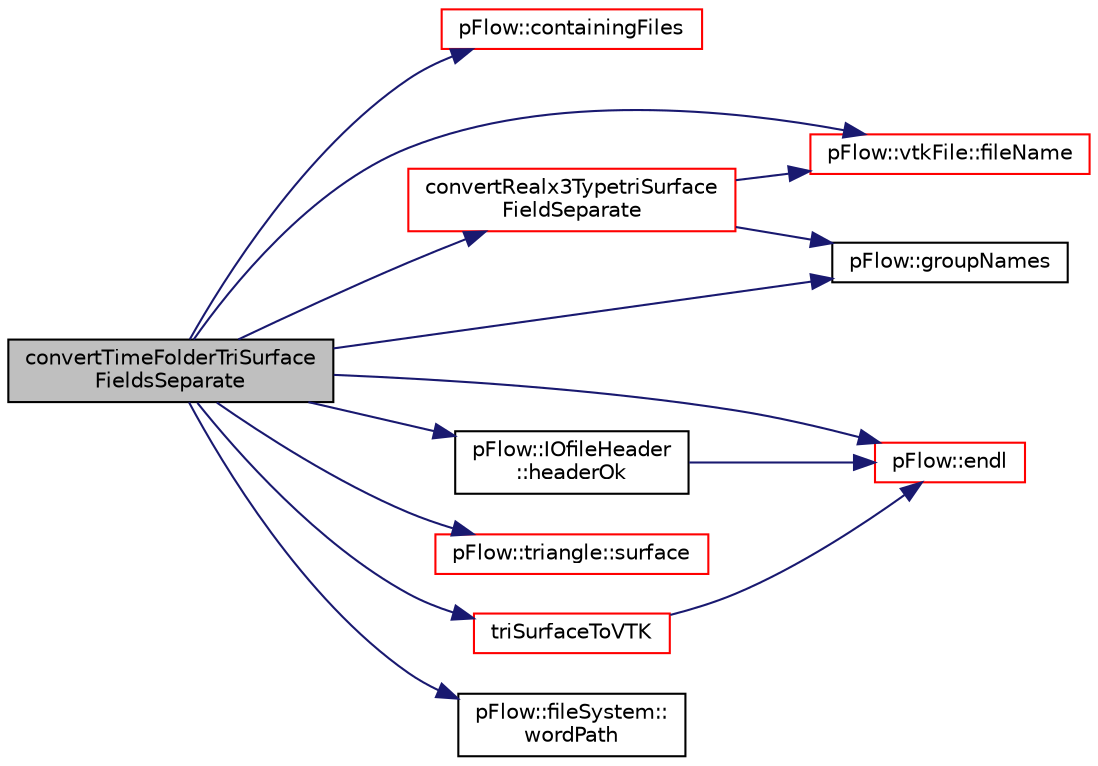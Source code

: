 digraph "convertTimeFolderTriSurfaceFieldsSeparate"
{
 // LATEX_PDF_SIZE
  edge [fontname="Helvetica",fontsize="10",labelfontname="Helvetica",labelfontsize="10"];
  node [fontname="Helvetica",fontsize="10",shape=record];
  rankdir="LR";
  Node1 [label="convertTimeFolderTriSurface\lFieldsSeparate",height=0.2,width=0.4,color="black", fillcolor="grey75", style="filled", fontcolor="black",tooltip=" "];
  Node1 -> Node2 [color="midnightblue",fontsize="10",style="solid",fontname="Helvetica"];
  Node2 [label="pFlow::containingFiles",height=0.2,width=0.4,color="red", fillcolor="white", style="filled",URL="$namespacepFlow.html#a79c4a81c7fb0a27aabdb1b4a73c750d8",tooltip="A list of file paths that exist in the path."];
  Node1 -> Node5 [color="midnightblue",fontsize="10",style="solid",fontname="Helvetica"];
  Node5 [label="convertRealx3TypetriSurface\lFieldSeparate",height=0.2,width=0.4,color="red", fillcolor="white", style="filled",URL="$namespacepFlow_1_1TSFtoVTK.html#aa08b4876e61fd5f78e6d8d6268ceb79a",tooltip=" "];
  Node5 -> Node13 [color="midnightblue",fontsize="10",style="solid",fontname="Helvetica"];
  Node13 [label="pFlow::vtkFile::fileName",height=0.2,width=0.4,color="red", fillcolor="white", style="filled",URL="$classpFlow_1_1vtkFile.html#aae8a01aeff2b37c5242e6cdc45a8852d",tooltip=" "];
  Node5 -> Node15 [color="midnightblue",fontsize="10",style="solid",fontname="Helvetica"];
  Node15 [label="pFlow::groupNames",height=0.2,width=0.4,color="black", fillcolor="white", style="filled",URL="$namespacepFlow.html#a12b4d93aa9730629403d73e84386bff5",tooltip="Group words and output bw.tw."];
  Node1 -> Node21 [color="midnightblue",fontsize="10",style="solid",fontname="Helvetica"];
  Node21 [label="pFlow::endl",height=0.2,width=0.4,color="red", fillcolor="white", style="filled",URL="$namespacepFlow.html#aba8f0c455a3fdb4b05ad33a25b13b189",tooltip="Add newline and flush stream."];
  Node1 -> Node13 [color="midnightblue",fontsize="10",style="solid",fontname="Helvetica"];
  Node1 -> Node15 [color="midnightblue",fontsize="10",style="solid",fontname="Helvetica"];
  Node1 -> Node23 [color="midnightblue",fontsize="10",style="solid",fontname="Helvetica"];
  Node23 [label="pFlow::IOfileHeader\l::headerOk",height=0.2,width=0.4,color="black", fillcolor="white", style="filled",URL="$classpFlow_1_1IOfileHeader.html#a1a248aa0488b774d5160449992ad31e5",tooltip=" "];
  Node23 -> Node21 [color="midnightblue",fontsize="10",style="solid",fontname="Helvetica"];
  Node1 -> Node24 [color="midnightblue",fontsize="10",style="solid",fontname="Helvetica"];
  Node24 [label="pFlow::triangle::surface",height=0.2,width=0.4,color="red", fillcolor="white", style="filled",URL="$namespacepFlow_1_1triangle.html#a76e5558852ea08d3bd5ccdd6f8a52151",tooltip=" "];
  Node1 -> Node28 [color="midnightblue",fontsize="10",style="solid",fontname="Helvetica"];
  Node28 [label="triSurfaceToVTK",height=0.2,width=0.4,color="red", fillcolor="white", style="filled",URL="$namespacepFlow_1_1TSFtoVTK.html#ab7675057b3c9b4ecd2b146c55fb6c5db",tooltip=" "];
  Node28 -> Node21 [color="midnightblue",fontsize="10",style="solid",fontname="Helvetica"];
  Node1 -> Node35 [color="midnightblue",fontsize="10",style="solid",fontname="Helvetica"];
  Node35 [label="pFlow::fileSystem::\lwordPath",height=0.2,width=0.4,color="black", fillcolor="white", style="filled",URL="$classpFlow_1_1fileSystem.html#ad7cad1b82e1afeea66c2f0649de5d93f",tooltip="Path in word type."];
}
